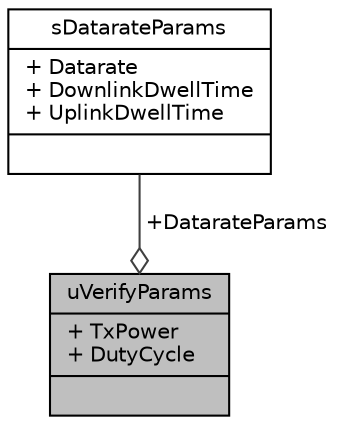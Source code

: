 digraph "uVerifyParams"
{
  edge [fontname="Helvetica",fontsize="10",labelfontname="Helvetica",labelfontsize="10"];
  node [fontname="Helvetica",fontsize="10",shape=record];
  Node1 [label="{uVerifyParams\n|+ TxPower\l+ DutyCycle\l|}",height=0.2,width=0.4,color="black", fillcolor="grey75", style="filled", fontcolor="black"];
  Node2 -> Node1 [color="grey25",fontsize="10",style="solid",label=" +DatarateParams" ,arrowhead="odiamond",fontname="Helvetica"];
  Node2 [label="{sDatarateParams\n|+ Datarate\l+ DownlinkDwellTime\l+ UplinkDwellTime\l|}",height=0.2,width=0.4,color="black", fillcolor="white", style="filled",URL="$structu_verify_params_1_1s_datarate_params.html"];
}
